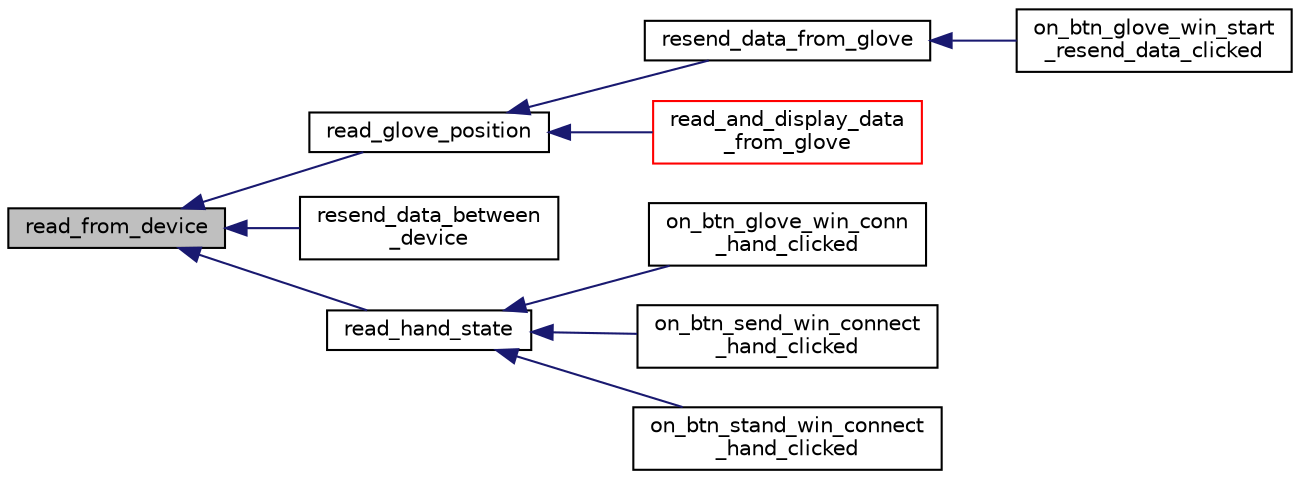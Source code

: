 digraph "read_from_device"
{
  edge [fontname="Helvetica",fontsize="10",labelfontname="Helvetica",labelfontsize="10"];
  node [fontname="Helvetica",fontsize="10",shape=record];
  rankdir="LR";
  Node25 [label="read_from_device",height=0.2,width=0.4,color="black", fillcolor="grey75", style="filled", fontcolor="black"];
  Node25 -> Node26 [dir="back",color="midnightblue",fontsize="10",style="solid",fontname="Helvetica"];
  Node26 [label="read_glove_position",height=0.2,width=0.4,color="black", fillcolor="white", style="filled",URL="$Hand_8h.html#a42c20d64e47e4b17689304c8241fd666",tooltip="Reads actual fingers positions from glove controller. "];
  Node26 -> Node27 [dir="back",color="midnightblue",fontsize="10",style="solid",fontname="Helvetica"];
  Node27 [label="resend_data_from_glove",height=0.2,width=0.4,color="black", fillcolor="white", style="filled",URL="$main_8c.html#a001a1c13994c5a22528f1f7573a6616f",tooltip="Resends data from glove controller to robotic hand. "];
  Node27 -> Node28 [dir="back",color="midnightblue",fontsize="10",style="solid",fontname="Helvetica"];
  Node28 [label="on_btn_glove_win_start\l_resend_data_clicked",height=0.2,width=0.4,color="black", fillcolor="white", style="filled",URL="$main_8c.html#a77674c6081bf8345eef8ecb37bc9dd9b",tooltip="Starts/stops resending data from glove to hand after cliking on button. "];
  Node26 -> Node29 [dir="back",color="midnightblue",fontsize="10",style="solid",fontname="Helvetica"];
  Node29 [label="read_and_display_data\l_from_glove",height=0.2,width=0.4,color="red", fillcolor="white", style="filled",URL="$main_8c.html#af097ecc2dc18e3f70eeb8c0e2ffe0aab",tooltip="Read fingers positions from glove. "];
  Node25 -> Node31 [dir="back",color="midnightblue",fontsize="10",style="solid",fontname="Helvetica"];
  Node31 [label="resend_data_between\l_device",height=0.2,width=0.4,color="black", fillcolor="white", style="filled",URL="$Hand_8h.html#ab6fb649591002c4bca9f6375c8917039",tooltip="Resends data between 2 devices. "];
  Node25 -> Node32 [dir="back",color="midnightblue",fontsize="10",style="solid",fontname="Helvetica"];
  Node32 [label="read_hand_state",height=0.2,width=0.4,color="black", fillcolor="white", style="filled",URL="$main_8c.html#a4dcd2fee715efe4521a6e4ff95af2607",tooltip="Read servo positions from hand. "];
  Node32 -> Node33 [dir="back",color="midnightblue",fontsize="10",style="solid",fontname="Helvetica"];
  Node33 [label="on_btn_glove_win_conn\l_hand_clicked",height=0.2,width=0.4,color="black", fillcolor="white", style="filled",URL="$main_8c.html#a98b4a252759b6f7e661d75fa84ed8ec3",tooltip="Robotic hand connection. "];
  Node32 -> Node34 [dir="back",color="midnightblue",fontsize="10",style="solid",fontname="Helvetica"];
  Node34 [label="on_btn_send_win_connect\l_hand_clicked",height=0.2,width=0.4,color="black", fillcolor="white", style="filled",URL="$main_8c.html#a8da25fed190a74598d9453ef4cc4cf0f",tooltip="Robotic hand connection. "];
  Node32 -> Node35 [dir="back",color="midnightblue",fontsize="10",style="solid",fontname="Helvetica"];
  Node35 [label="on_btn_stand_win_connect\l_hand_clicked",height=0.2,width=0.4,color="black", fillcolor="white", style="filled",URL="$main_8c.html#ad808ed650b1d4cb2aeda49eab3a2e896",tooltip="Robotic hand connection. "];
}
